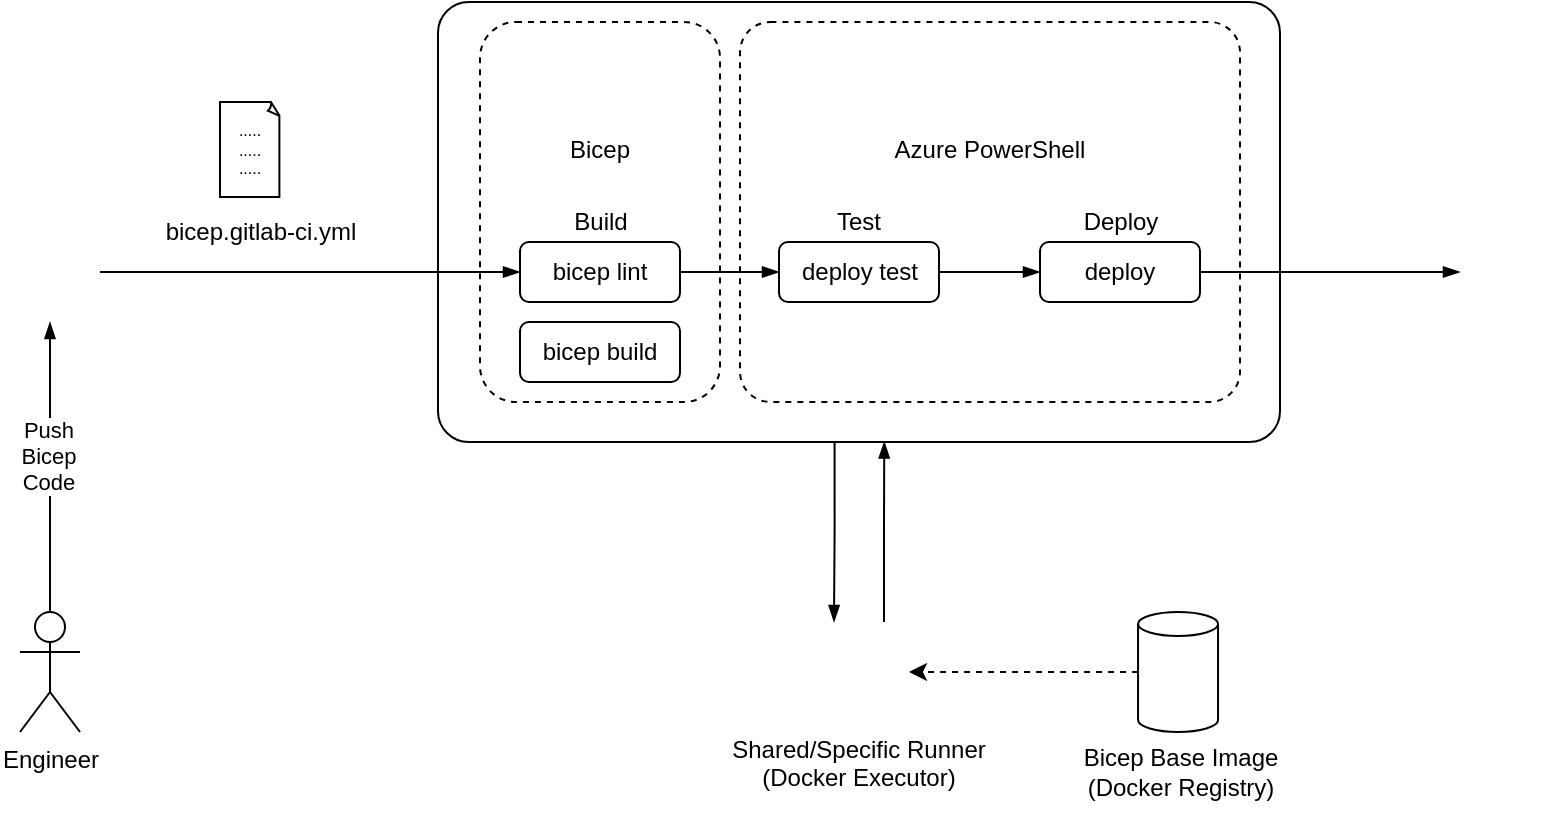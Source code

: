 <mxfile version="27.1.4" pages="2">
  <diagram name="Seite-1" id="oBOJPI8WT5u1TvHsaGbR">
    <mxGraphModel grid="1" page="1" gridSize="10" guides="1" tooltips="1" connect="1" arrows="1" fold="1" pageScale="1" pageWidth="827" pageHeight="1169" math="0" shadow="0">
      <root>
        <mxCell id="0" />
        <mxCell id="1" parent="0" />
        <mxCell id="hW8EgmJHF-hAIjpgLk11-30" style="edgeStyle=orthogonalEdgeStyle;rounded=0;orthogonalLoop=1;jettySize=auto;html=1;entryX=0.25;entryY=0;entryDx=0;entryDy=0;exitX=0.471;exitY=0.999;exitDx=0;exitDy=0;exitPerimeter=0;endArrow=blockThin;endFill=1;" edge="1" parent="1" source="hW8EgmJHF-hAIjpgLk11-3" target="hW8EgmJHF-hAIjpgLk11-26">
          <mxGeometry relative="1" as="geometry" />
        </mxCell>
        <mxCell id="hW8EgmJHF-hAIjpgLk11-3" value="" style="rounded=1;whiteSpace=wrap;html=1;arcSize=7;" vertex="1" parent="1">
          <mxGeometry x="249" y="50" width="421" height="220" as="geometry" />
        </mxCell>
        <mxCell id="hW8EgmJHF-hAIjpgLk11-25" value="" style="rounded=1;whiteSpace=wrap;html=1;dashed=1;" vertex="1" parent="1">
          <mxGeometry x="270" y="60" width="120" height="190" as="geometry" />
        </mxCell>
        <mxCell id="hW8EgmJHF-hAIjpgLk11-20" value="" style="rounded=1;whiteSpace=wrap;html=1;dashed=1;arcSize=8;" vertex="1" parent="1">
          <mxGeometry x="400" y="60" width="250" height="190" as="geometry" />
        </mxCell>
        <mxCell id="hW8EgmJHF-hAIjpgLk11-11" style="edgeStyle=orthogonalEdgeStyle;rounded=0;orthogonalLoop=1;jettySize=auto;html=1;endArrow=blockThin;endFill=1;" edge="1" parent="1" source="UeYxYK3Cn5XbAIOpTatN-2" target="hW8EgmJHF-hAIjpgLk11-7">
          <mxGeometry relative="1" as="geometry" />
        </mxCell>
        <mxCell id="UeYxYK3Cn5XbAIOpTatN-2" value="" style="shape=image;verticalLabelPosition=bottom;labelBackgroundColor=default;verticalAlign=top;aspect=fixed;imageAspect=0;image=https://gitlab.com/uploads/-/system/project/avatar/30472118/logo-extra-whitespace.png;" vertex="1" parent="1">
          <mxGeometry x="30" y="160" width="50" height="50" as="geometry" />
        </mxCell>
        <mxCell id="gM9HhOSeEY18I6hsgLa_-3" value="" style="shape=image;verticalLabelPosition=bottom;labelBackgroundColor=default;verticalAlign=top;aspect=fixed;imageAspect=0;image=https://upload.wikimedia.org/wikipedia/commons/thumb/f/fa/Microsoft_Azure.svg/2048px-Microsoft_Azure.svg.png;" vertex="1" parent="1">
          <mxGeometry x="760" y="160" width="50" height="50" as="geometry" />
        </mxCell>
        <mxCell id="hW8EgmJHF-hAIjpgLk11-1" style="edgeStyle=orthogonalEdgeStyle;rounded=0;orthogonalLoop=1;jettySize=auto;html=1;endArrow=blockThin;endFill=1;" edge="1" parent="1" source="Hc-8KjNSSpe0YUT5cz_B-1" target="UeYxYK3Cn5XbAIOpTatN-2">
          <mxGeometry relative="1" as="geometry" />
        </mxCell>
        <mxCell id="hW8EgmJHF-hAIjpgLk11-2" value="Push &lt;br&gt;Bicep &lt;br&gt;Code" style="edgeLabel;html=1;align=center;verticalAlign=middle;resizable=0;points=[];" connectable="0" vertex="1" parent="hW8EgmJHF-hAIjpgLk11-1">
          <mxGeometry x="0.084" y="1" relative="1" as="geometry">
            <mxPoint as="offset" />
          </mxGeometry>
        </mxCell>
        <mxCell id="Hc-8KjNSSpe0YUT5cz_B-1" value="Engineer" style="shape=umlActor;verticalLabelPosition=bottom;verticalAlign=top;html=1;outlineConnect=0;" vertex="1" parent="1">
          <mxGeometry x="40" y="355" width="30" height="60" as="geometry" />
        </mxCell>
        <mxCell id="hW8EgmJHF-hAIjpgLk11-21" style="edgeStyle=orthogonalEdgeStyle;rounded=0;orthogonalLoop=1;jettySize=auto;html=1;entryX=0;entryY=0.5;entryDx=0;entryDy=0;endArrow=blockThin;endFill=1;" edge="1" parent="1" source="hW8EgmJHF-hAIjpgLk11-7" target="hW8EgmJHF-hAIjpgLk11-9">
          <mxGeometry relative="1" as="geometry" />
        </mxCell>
        <mxCell id="hW8EgmJHF-hAIjpgLk11-7" value="bicep lint" style="rounded=1;whiteSpace=wrap;html=1;" vertex="1" parent="1">
          <mxGeometry x="290" y="170" width="80" height="30" as="geometry" />
        </mxCell>
        <mxCell id="hW8EgmJHF-hAIjpgLk11-8" value="bicep build" style="rounded=1;whiteSpace=wrap;html=1;" vertex="1" parent="1">
          <mxGeometry x="290" y="210" width="80" height="30" as="geometry" />
        </mxCell>
        <mxCell id="hW8EgmJHF-hAIjpgLk11-23" style="edgeStyle=orthogonalEdgeStyle;rounded=0;orthogonalLoop=1;jettySize=auto;html=1;entryX=0;entryY=0.5;entryDx=0;entryDy=0;endArrow=blockThin;endFill=1;" edge="1" parent="1" source="hW8EgmJHF-hAIjpgLk11-9" target="hW8EgmJHF-hAIjpgLk11-10">
          <mxGeometry relative="1" as="geometry" />
        </mxCell>
        <mxCell id="hW8EgmJHF-hAIjpgLk11-9" value="deploy test" style="rounded=1;whiteSpace=wrap;html=1;" vertex="1" parent="1">
          <mxGeometry x="419.5" y="170" width="80" height="30" as="geometry" />
        </mxCell>
        <mxCell id="hW8EgmJHF-hAIjpgLk11-24" style="edgeStyle=orthogonalEdgeStyle;rounded=0;orthogonalLoop=1;jettySize=auto;html=1;entryX=0;entryY=0.5;entryDx=0;entryDy=0;endArrow=blockThin;endFill=1;" edge="1" parent="1" source="hW8EgmJHF-hAIjpgLk11-10" target="gM9HhOSeEY18I6hsgLa_-3">
          <mxGeometry relative="1" as="geometry" />
        </mxCell>
        <mxCell id="hW8EgmJHF-hAIjpgLk11-10" value="deploy" style="rounded=1;whiteSpace=wrap;html=1;" vertex="1" parent="1">
          <mxGeometry x="550" y="170" width="80" height="30" as="geometry" />
        </mxCell>
        <mxCell id="UeYxYK3Cn5XbAIOpTatN-1" value="Bicep" style="shape=image;verticalLabelPosition=bottom;labelBackgroundColor=default;verticalAlign=top;aspect=fixed;imageAspect=0;image=https://gitlab.com/uploads/-/system/project/avatar/57801916/bicep-logo.png;" vertex="1" parent="1">
          <mxGeometry x="310" y="70" width="40" height="40" as="geometry" />
        </mxCell>
        <mxCell id="hW8EgmJHF-hAIjpgLk11-12" value="&lt;div&gt;.....&lt;/div&gt;&lt;div&gt;&lt;span style=&quot;background-color: transparent; color: light-dark(rgb(0, 0, 0), rgb(255, 255, 255));&quot;&gt;.....&lt;/span&gt;&lt;/div&gt;&lt;div&gt;&lt;span style=&quot;background-color: transparent; color: light-dark(rgb(0, 0, 0), rgb(255, 255, 255));&quot;&gt;.....&lt;/span&gt;&lt;/div&gt;" style="whiteSpace=wrap;html=1;shape=mxgraph.basic.document;verticalAlign=middle;spacing=2;fontSize=8;" vertex="1" parent="1">
          <mxGeometry x="140" y="100" width="30" height="47.5" as="geometry" />
        </mxCell>
        <mxCell id="hW8EgmJHF-hAIjpgLk11-13" value="bicep.gitlab-ci.yml" style="text;html=1;align=center;verticalAlign=middle;resizable=0;points=[];autosize=1;strokeColor=none;fillColor=none;" vertex="1" parent="1">
          <mxGeometry x="100" y="150" width="120" height="30" as="geometry" />
        </mxCell>
        <mxCell id="hW8EgmJHF-hAIjpgLk11-16" value="Azure PowerShell" style="shape=image;verticalLabelPosition=bottom;labelBackgroundColor=default;verticalAlign=top;aspect=fixed;imageAspect=0;image=https://cdn.iconscout.com/icon/free/png-256/free-powershell-logo-icon-download-in-svg-png-gif-file-formats--technology-social-media-company-brand-vol-5-pack-logos-icons-2945093.png;" vertex="1" parent="1">
          <mxGeometry x="505" y="70" width="40" height="40" as="geometry" />
        </mxCell>
        <mxCell id="hW8EgmJHF-hAIjpgLk11-17" value="Build" style="text;html=1;align=center;verticalAlign=middle;resizable=0;points=[];autosize=1;strokeColor=none;fillColor=none;" vertex="1" parent="1">
          <mxGeometry x="305" y="145" width="50" height="30" as="geometry" />
        </mxCell>
        <mxCell id="hW8EgmJHF-hAIjpgLk11-18" value="Test" style="text;html=1;align=center;verticalAlign=middle;resizable=0;points=[];autosize=1;strokeColor=none;fillColor=none;" vertex="1" parent="1">
          <mxGeometry x="434" y="145" width="50" height="30" as="geometry" />
        </mxCell>
        <mxCell id="hW8EgmJHF-hAIjpgLk11-19" value="Deploy" style="text;html=1;align=center;verticalAlign=middle;resizable=0;points=[];autosize=1;strokeColor=none;fillColor=none;" vertex="1" parent="1">
          <mxGeometry x="560" y="145" width="60" height="30" as="geometry" />
        </mxCell>
        <mxCell id="hW8EgmJHF-hAIjpgLk11-26" value="Shared/Specific Runner&#xa;(Docker Executor)" style="shape=image;verticalLabelPosition=bottom;labelBackgroundColor=default;verticalAlign=top;aspect=fixed;imageAspect=0;image=https://gitlab.com/uploads/-/system/project/avatar/30472118/logo-extra-whitespace.png;" vertex="1" parent="1">
          <mxGeometry x="434.5" y="360" width="50" height="50" as="geometry" />
        </mxCell>
        <mxCell id="hW8EgmJHF-hAIjpgLk11-31" style="edgeStyle=orthogonalEdgeStyle;rounded=0;orthogonalLoop=1;jettySize=auto;html=1;exitX=0.75;exitY=0;exitDx=0;exitDy=0;entryX=0.53;entryY=0.999;entryDx=0;entryDy=0;entryPerimeter=0;endArrow=blockThin;endFill=1;" edge="1" parent="1" source="hW8EgmJHF-hAIjpgLk11-26" target="hW8EgmJHF-hAIjpgLk11-3">
          <mxGeometry relative="1" as="geometry">
            <mxPoint x="471" y="270" as="targetPoint" />
          </mxGeometry>
        </mxCell>
        <mxCell id="hW8EgmJHF-hAIjpgLk11-32" value="" style="shape=cylinder3;whiteSpace=wrap;html=1;boundedLbl=1;backgroundOutline=1;size=6;" vertex="1" parent="1">
          <mxGeometry x="599.03" y="355" width="40" height="60" as="geometry" />
        </mxCell>
        <mxCell id="hW8EgmJHF-hAIjpgLk11-33" value="Bicep Base Image&lt;div&gt;(Docker Registry)&lt;/div&gt;" style="text;html=1;align=center;verticalAlign=middle;resizable=0;points=[];autosize=1;strokeColor=none;fillColor=none;" vertex="1" parent="1">
          <mxGeometry x="560" y="415" width="120" height="40" as="geometry" />
        </mxCell>
        <mxCell id="hW8EgmJHF-hAIjpgLk11-34" style="edgeStyle=orthogonalEdgeStyle;rounded=0;orthogonalLoop=1;jettySize=auto;html=1;dashed=1;" edge="1" parent="1" source="hW8EgmJHF-hAIjpgLk11-32" target="hW8EgmJHF-hAIjpgLk11-26">
          <mxGeometry relative="1" as="geometry" />
        </mxCell>
        <mxCell id="hW8EgmJHF-hAIjpgLk11-6" value="" style="shape=image;verticalLabelPosition=bottom;labelBackgroundColor=default;verticalAlign=top;aspect=fixed;imageAspect=0;image=https://static-00.iconduck.com/assets.00/docker-icon-1024x876-69aqwp3k.png;" vertex="1" parent="1">
          <mxGeometry x="605.63" y="320" width="26.8" height="22.93" as="geometry" />
        </mxCell>
      </root>
    </mxGraphModel>
  </diagram>
  <diagram id="dsAL8Skgl4ArhF1UESS2" name="Seite-2">
    <mxGraphModel grid="1" page="1" gridSize="10" guides="1" tooltips="1" connect="1" arrows="1" fold="1" pageScale="1" pageWidth="827" pageHeight="1169" math="0" shadow="0">
      <root>
        <mxCell id="0" />
        <mxCell id="1" parent="0" />
        <mxCell id="8hWN0gI5d9KCbO3bUo8a-1" value="" style="shape=image;verticalLabelPosition=bottom;labelBackgroundColor=default;verticalAlign=top;aspect=fixed;imageAspect=0;image=https://miro.medium.com/v2/resize:fit:2000/1*xfaFhgPfyD-HQTL33bUbMA.png;" vertex="1" parent="1">
          <mxGeometry x="70" y="110" width="1200" height="564" as="geometry" />
        </mxCell>
        <mxCell id="scQlC_rf-A2TivGKUaoP-1" value="" style="shape=image;verticalLabelPosition=bottom;labelBackgroundColor=default;verticalAlign=top;aspect=fixed;imageAspect=0;image=https://johnlokerse.dev/wp-content/uploads/2022/04/image.png;" vertex="1" parent="1">
          <mxGeometry x="80" y="690" width="1005" height="272" as="geometry" />
        </mxCell>
      </root>
    </mxGraphModel>
  </diagram>
</mxfile>
